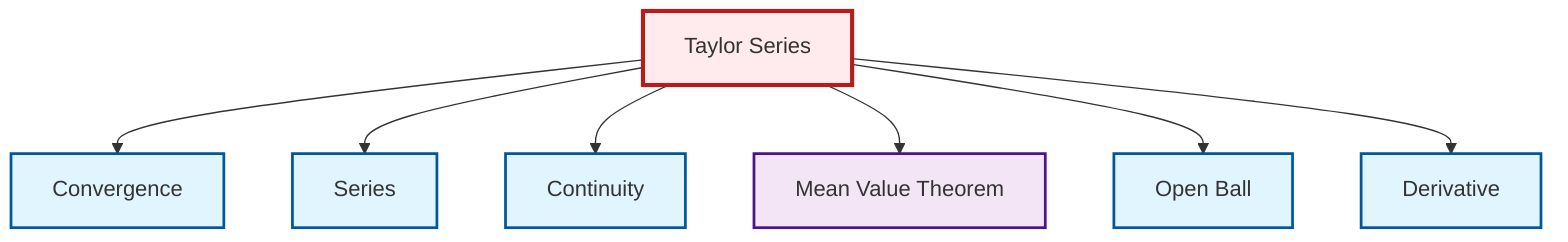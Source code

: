 graph TD
    classDef definition fill:#e1f5fe,stroke:#01579b,stroke-width:2px
    classDef theorem fill:#f3e5f5,stroke:#4a148c,stroke-width:2px
    classDef axiom fill:#fff3e0,stroke:#e65100,stroke-width:2px
    classDef example fill:#e8f5e9,stroke:#1b5e20,stroke-width:2px
    classDef current fill:#ffebee,stroke:#b71c1c,stroke-width:3px
    def-continuity["Continuity"]:::definition
    thm-mean-value["Mean Value Theorem"]:::theorem
    def-convergence["Convergence"]:::definition
    def-open-ball["Open Ball"]:::definition
    def-derivative["Derivative"]:::definition
    thm-taylor-series["Taylor Series"]:::theorem
    def-series["Series"]:::definition
    thm-taylor-series --> def-convergence
    thm-taylor-series --> def-series
    thm-taylor-series --> def-continuity
    thm-taylor-series --> thm-mean-value
    thm-taylor-series --> def-open-ball
    thm-taylor-series --> def-derivative
    class thm-taylor-series current